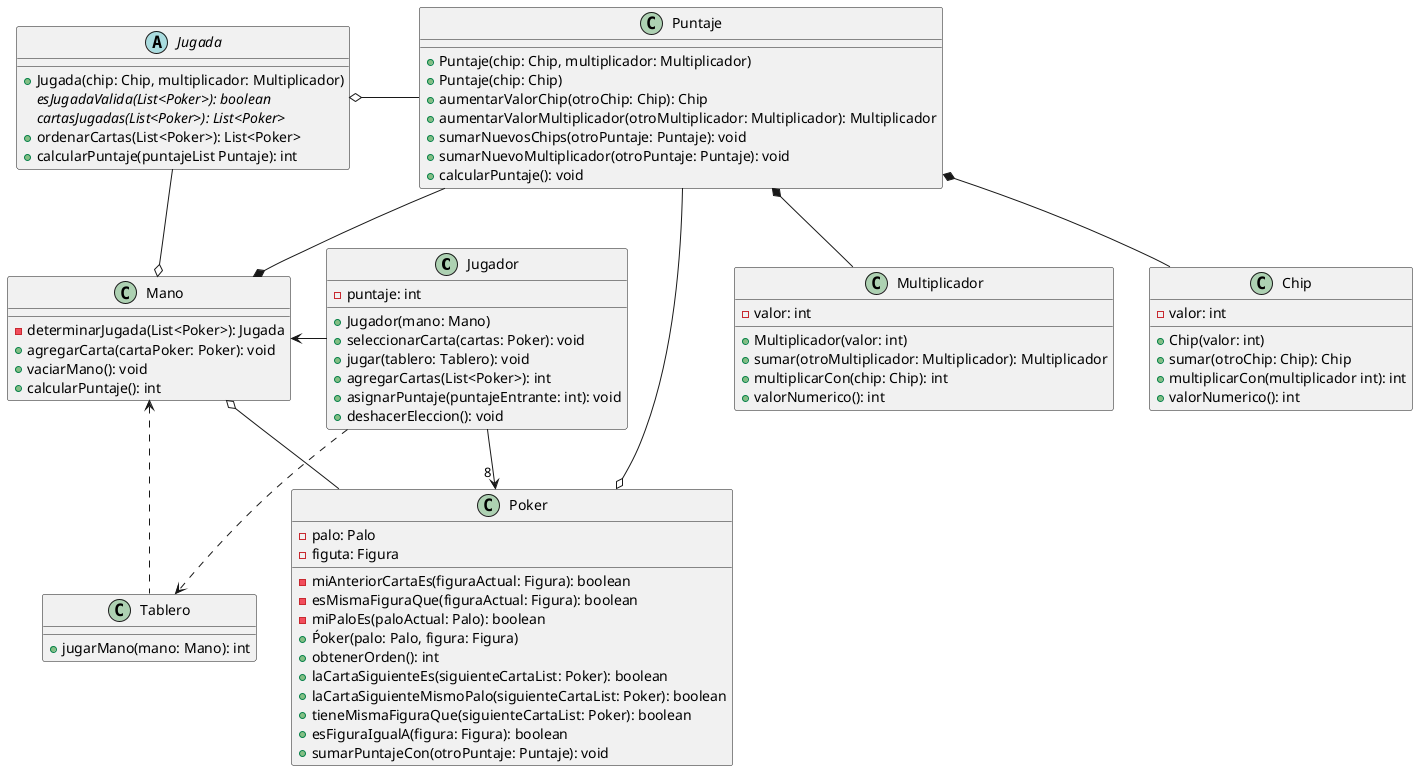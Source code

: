 @@startuml diagramaClases


 class Jugador {
     - puntaje: int

     + Jugador(mano: Mano)
     + seleccionarCarta(cartas: Poker): void
     + jugar(tablero: Tablero): void
     + agregarCartas(List<Poker>): int
     + asignarPuntaje(puntajeEntrante: int): void
     + deshacerEleccion(): void


 }

 class Mano {
     - determinarJugada(List<Poker>): Jugada
     + agregarCarta(cartaPoker: Poker): void
     + vaciarMano(): void
     + calcularPuntaje(): int
 }

 class Puntaje{
     + Puntaje(chip: Chip, multiplicador: Multiplicador)
     + Puntaje(chip: Chip)
     + aumentarValorChip(otroChip: Chip): Chip
     + aumentarValorMultiplicador(otroMultiplicador: Multiplicador): Multiplicador
     + sumarNuevosChips(otroPuntaje: Puntaje): void
     + sumarNuevoMultiplicador(otroPuntaje: Puntaje): void
     + calcularPuntaje(): void


 }

 class Multiplicador{
     - valor: int
     + Multiplicador(valor: int)
     + sumar(otroMultiplicador: Multiplicador): Multiplicador
     + multiplicarCon(chip: Chip): int
     + valorNumerico(): int
 }

 class Chip{
     - valor: int
     + Chip(valor: int)
     + sumar(otroChip: Chip): Chip
     + multiplicarCon(multiplicador int): int
     + valorNumerico(): int
 }

 class Poker {
     - palo: Palo
     - figuta: Figura
     - miAnteriorCartaEs(figuraActual: Figura): boolean
     - esMismaFiguraQue(figuraActual: Figura): boolean
     - miPaloEs(paloActual: Palo): boolean
     + Ṕoker(palo: Palo, figura: Figura)
     + obtenerOrden(): int
     + laCartaSiguienteEs(siguienteCartaList: Poker): boolean
     + laCartaSiguienteMismoPalo(siguienteCartaList: Poker): boolean
     + tieneMismaFiguraQue(siguienteCartaList: Poker): boolean
     + esFiguraIgualA(figura: Figura): boolean
     + sumarPuntajeCon(otroPuntaje: Puntaje): void
 }





 abstract class Jugada{
     +Jugada(chip: Chip, multiplicador: Multiplicador)
     {abstract} esJugadaValida(List<Poker>): boolean
     {abstract} cartasJugadas(List<Poker>): List<Poker>
     + ordenarCartas(List<Poker>): List<Poker>
     + calcularPuntaje(puntajeList Puntaje): int
 }

 class Tablero {
     + jugarMano(mano: Mano): int
 }



 Jugador -right-> "8 " Poker
 Jugador -left-> Mano
 Jugador ..> Tablero

 Mano o-- Poker
 Mano *-up- Puntaje
 Mano <.. Tablero
 Mano o-left- Jugada

 Puntaje *-- Chip
 Puntaje *-- Multiplicador

 Jugada o-right- Puntaje

 Poker o-- Puntaje

 @enduml